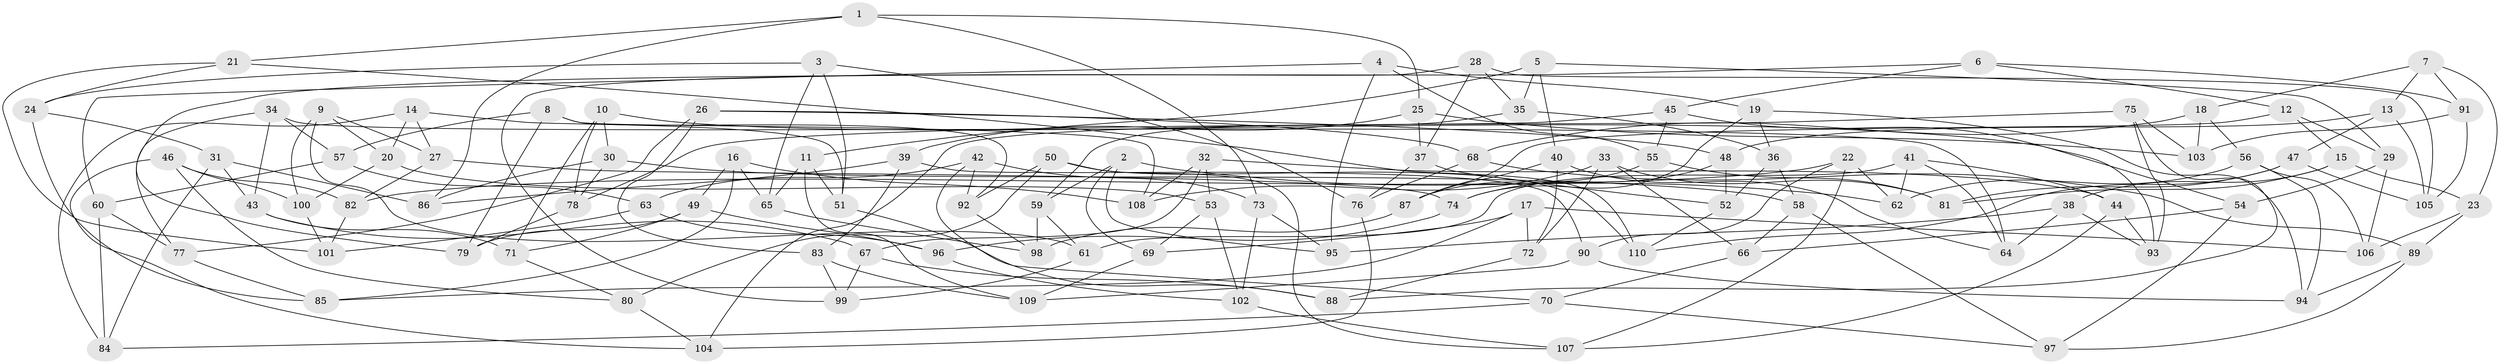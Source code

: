 // Generated by graph-tools (version 1.1) at 2025/26/03/09/25 03:26:54]
// undirected, 110 vertices, 220 edges
graph export_dot {
graph [start="1"]
  node [color=gray90,style=filled];
  1;
  2;
  3;
  4;
  5;
  6;
  7;
  8;
  9;
  10;
  11;
  12;
  13;
  14;
  15;
  16;
  17;
  18;
  19;
  20;
  21;
  22;
  23;
  24;
  25;
  26;
  27;
  28;
  29;
  30;
  31;
  32;
  33;
  34;
  35;
  36;
  37;
  38;
  39;
  40;
  41;
  42;
  43;
  44;
  45;
  46;
  47;
  48;
  49;
  50;
  51;
  52;
  53;
  54;
  55;
  56;
  57;
  58;
  59;
  60;
  61;
  62;
  63;
  64;
  65;
  66;
  67;
  68;
  69;
  70;
  71;
  72;
  73;
  74;
  75;
  76;
  77;
  78;
  79;
  80;
  81;
  82;
  83;
  84;
  85;
  86;
  87;
  88;
  89;
  90;
  91;
  92;
  93;
  94;
  95;
  96;
  97;
  98;
  99;
  100;
  101;
  102;
  103;
  104;
  105;
  106;
  107;
  108;
  109;
  110;
  1 -- 25;
  1 -- 86;
  1 -- 21;
  1 -- 73;
  2 -- 69;
  2 -- 62;
  2 -- 59;
  2 -- 95;
  3 -- 24;
  3 -- 51;
  3 -- 76;
  3 -- 65;
  4 -- 55;
  4 -- 60;
  4 -- 95;
  4 -- 19;
  5 -- 35;
  5 -- 11;
  5 -- 29;
  5 -- 40;
  6 -- 91;
  6 -- 45;
  6 -- 79;
  6 -- 12;
  7 -- 23;
  7 -- 91;
  7 -- 13;
  7 -- 18;
  8 -- 108;
  8 -- 79;
  8 -- 92;
  8 -- 57;
  9 -- 100;
  9 -- 20;
  9 -- 61;
  9 -- 27;
  10 -- 78;
  10 -- 30;
  10 -- 54;
  10 -- 71;
  11 -- 65;
  11 -- 109;
  11 -- 51;
  12 -- 29;
  12 -- 87;
  12 -- 15;
  13 -- 105;
  13 -- 47;
  13 -- 48;
  14 -- 51;
  14 -- 20;
  14 -- 27;
  14 -- 84;
  15 -- 23;
  15 -- 81;
  15 -- 38;
  16 -- 65;
  16 -- 108;
  16 -- 49;
  16 -- 85;
  17 -- 85;
  17 -- 106;
  17 -- 69;
  17 -- 72;
  18 -- 56;
  18 -- 68;
  18 -- 103;
  19 -- 74;
  19 -- 36;
  19 -- 94;
  20 -- 53;
  20 -- 100;
  21 -- 110;
  21 -- 101;
  21 -- 24;
  22 -- 82;
  22 -- 107;
  22 -- 62;
  22 -- 90;
  23 -- 89;
  23 -- 106;
  24 -- 85;
  24 -- 31;
  25 -- 103;
  25 -- 37;
  25 -- 39;
  26 -- 83;
  26 -- 77;
  26 -- 68;
  26 -- 48;
  27 -- 82;
  27 -- 74;
  28 -- 35;
  28 -- 99;
  28 -- 105;
  28 -- 37;
  29 -- 54;
  29 -- 106;
  30 -- 58;
  30 -- 86;
  30 -- 78;
  31 -- 84;
  31 -- 43;
  31 -- 86;
  32 -- 44;
  32 -- 108;
  32 -- 67;
  32 -- 53;
  33 -- 108;
  33 -- 66;
  33 -- 81;
  33 -- 72;
  34 -- 64;
  34 -- 43;
  34 -- 57;
  34 -- 77;
  35 -- 36;
  35 -- 59;
  36 -- 58;
  36 -- 52;
  37 -- 76;
  37 -- 52;
  38 -- 64;
  38 -- 95;
  38 -- 93;
  39 -- 86;
  39 -- 83;
  39 -- 90;
  40 -- 87;
  40 -- 64;
  40 -- 72;
  41 -- 64;
  41 -- 61;
  41 -- 62;
  41 -- 44;
  42 -- 63;
  42 -- 73;
  42 -- 88;
  42 -- 92;
  43 -- 71;
  43 -- 67;
  44 -- 93;
  44 -- 107;
  45 -- 104;
  45 -- 55;
  45 -- 93;
  46 -- 100;
  46 -- 104;
  46 -- 80;
  46 -- 82;
  47 -- 105;
  47 -- 81;
  47 -- 110;
  48 -- 74;
  48 -- 52;
  49 -- 79;
  49 -- 96;
  49 -- 71;
  50 -- 110;
  50 -- 107;
  50 -- 80;
  50 -- 92;
  51 -- 70;
  52 -- 110;
  53 -- 69;
  53 -- 102;
  54 -- 66;
  54 -- 97;
  55 -- 87;
  55 -- 81;
  56 -- 94;
  56 -- 106;
  56 -- 62;
  57 -- 60;
  57 -- 63;
  58 -- 97;
  58 -- 66;
  59 -- 98;
  59 -- 61;
  60 -- 77;
  60 -- 84;
  61 -- 99;
  63 -- 96;
  63 -- 101;
  65 -- 98;
  66 -- 70;
  67 -- 99;
  67 -- 88;
  68 -- 89;
  68 -- 76;
  69 -- 109;
  70 -- 84;
  70 -- 97;
  71 -- 80;
  72 -- 88;
  73 -- 95;
  73 -- 102;
  74 -- 96;
  75 -- 88;
  75 -- 93;
  75 -- 78;
  75 -- 103;
  76 -- 104;
  77 -- 85;
  78 -- 79;
  80 -- 104;
  82 -- 101;
  83 -- 109;
  83 -- 99;
  87 -- 98;
  89 -- 94;
  89 -- 97;
  90 -- 109;
  90 -- 94;
  91 -- 105;
  91 -- 103;
  92 -- 98;
  96 -- 102;
  100 -- 101;
  102 -- 107;
}
